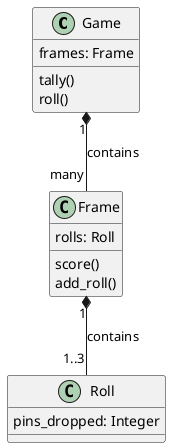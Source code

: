 @startuml Bowling Game 
Game "1" *-- "many" Frame: contains
Frame "1" *-- "1..3" Roll: contains


class Game {
  tally()
  roll()
  frames: Frame
}

class Frame {
  rolls: Roll
  score()
  add_roll()
}

class Roll {
  pins_dropped: Integer
}
@enduml